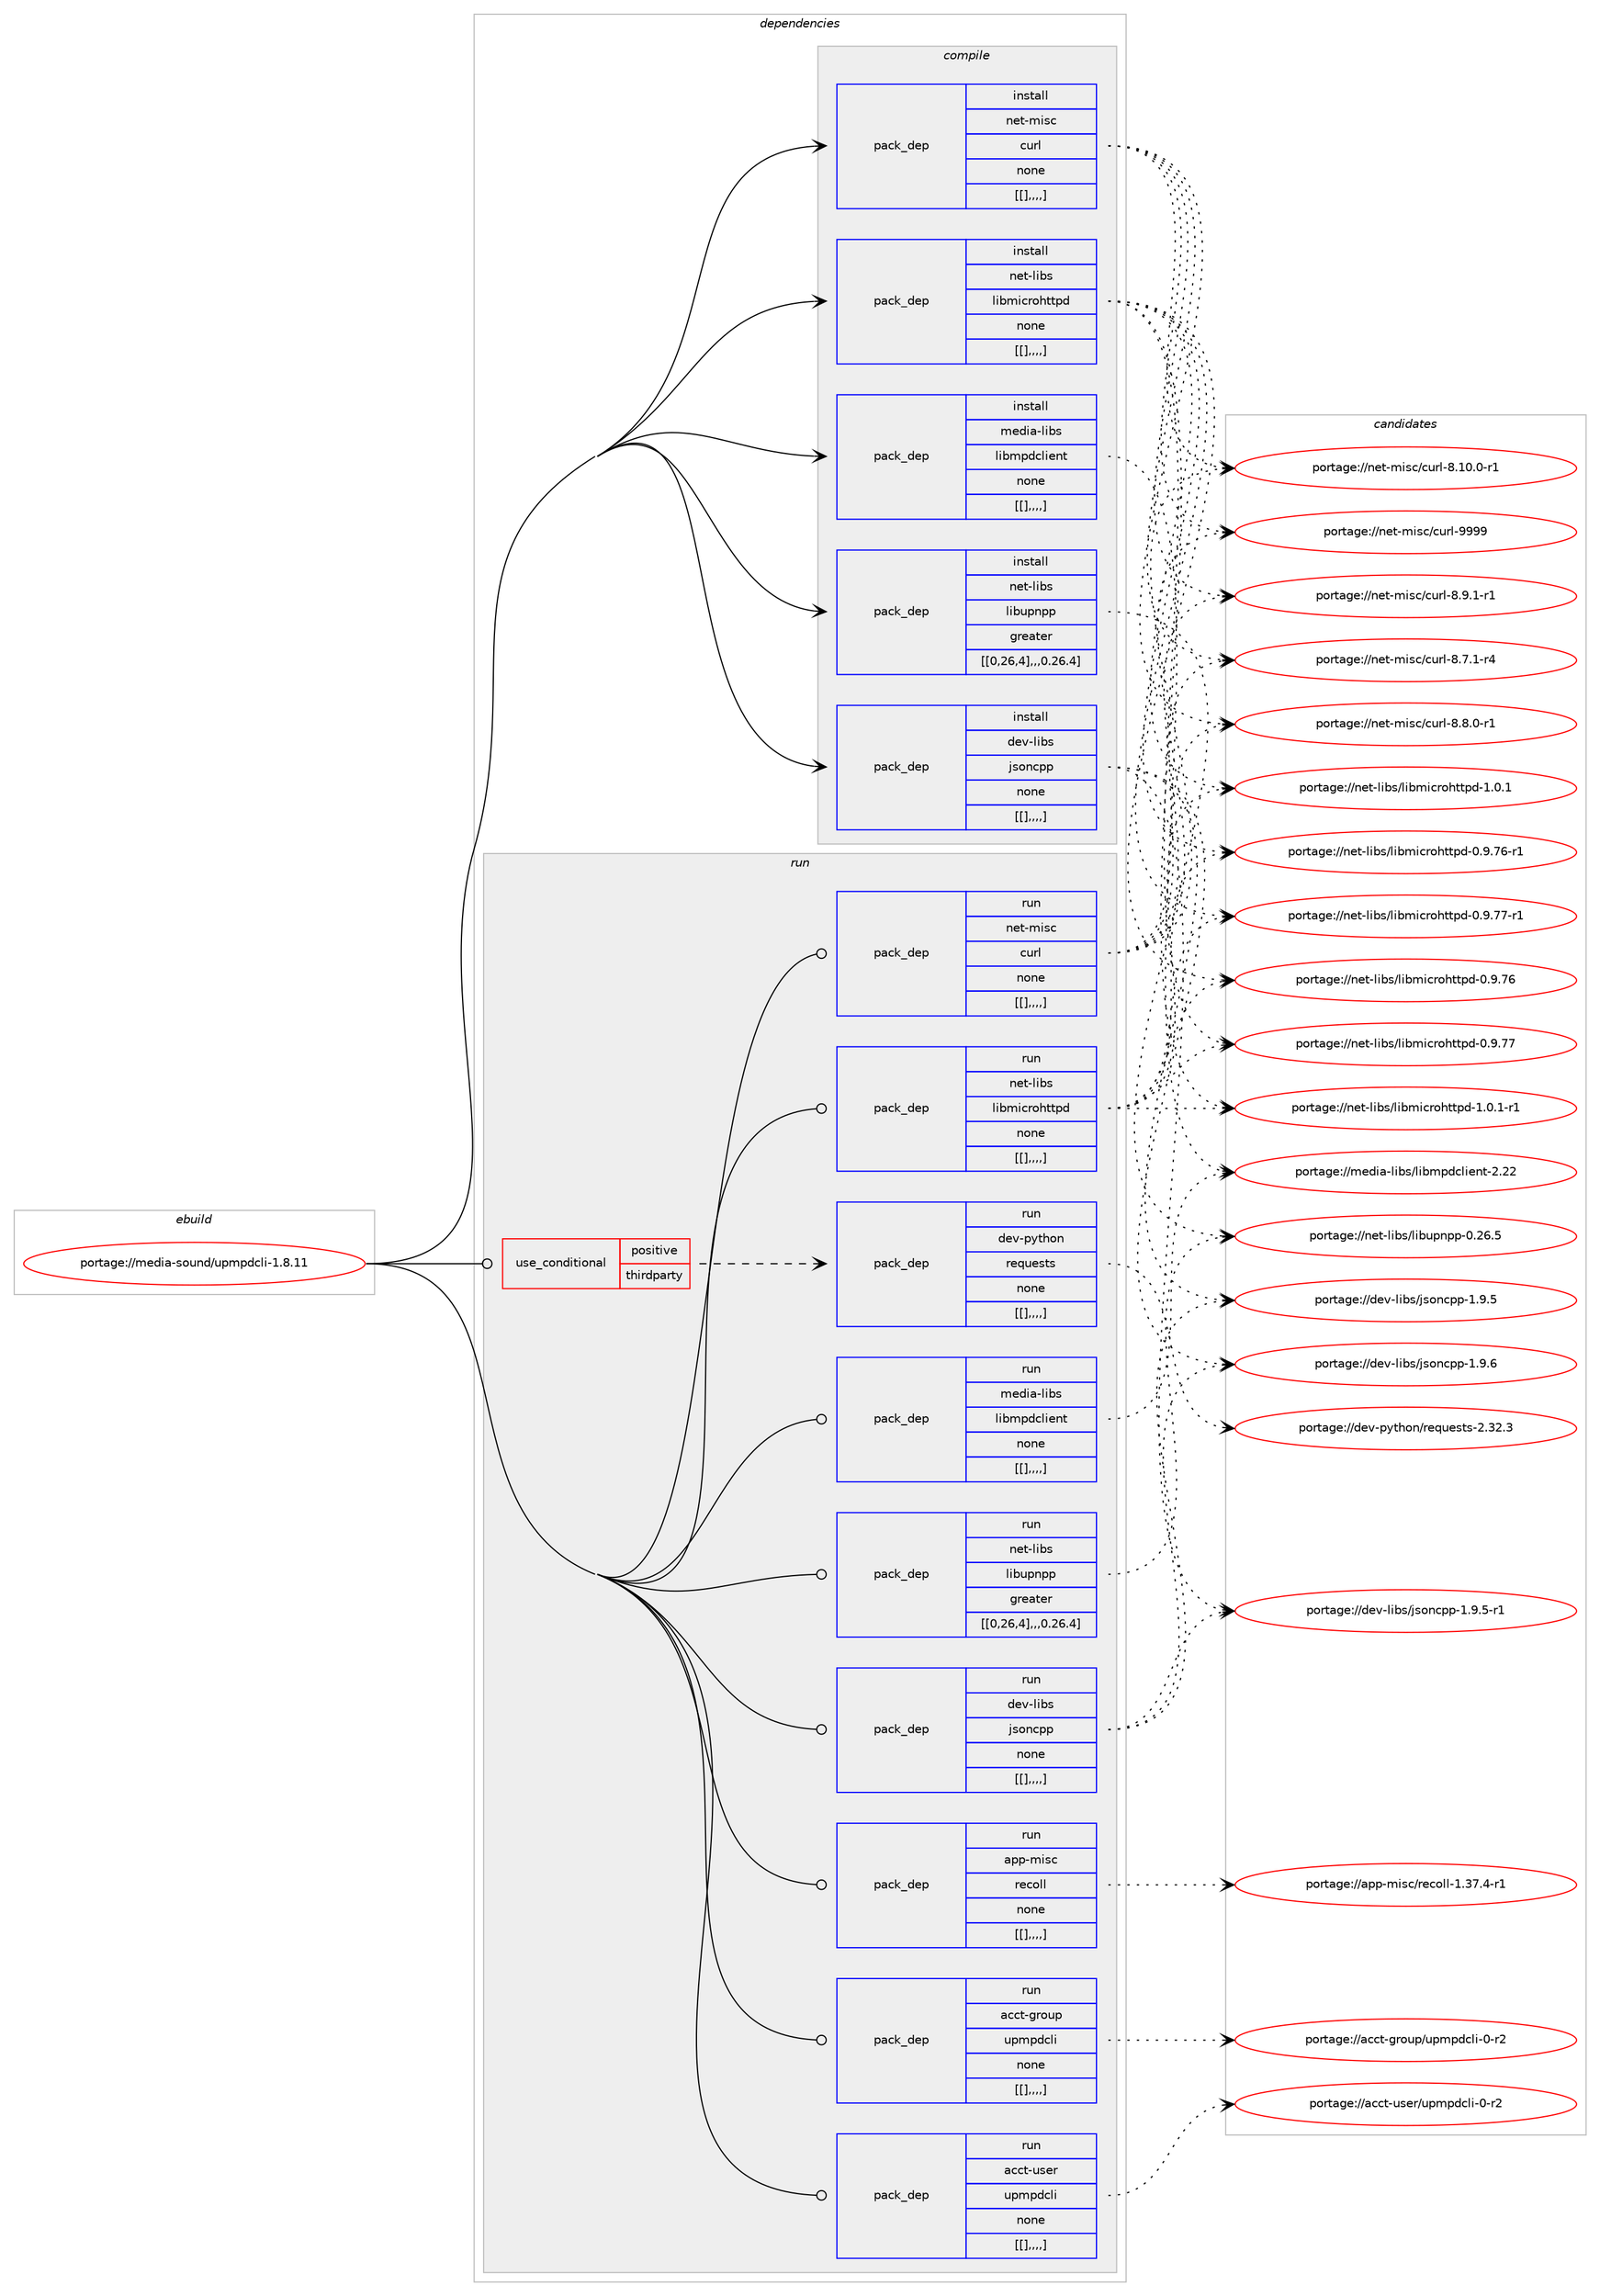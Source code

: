 digraph prolog {

# *************
# Graph options
# *************

newrank=true;
concentrate=true;
compound=true;
graph [rankdir=LR,fontname=Helvetica,fontsize=10,ranksep=1.5];#, ranksep=2.5, nodesep=0.2];
edge  [arrowhead=vee];
node  [fontname=Helvetica,fontsize=10];

# **********
# The ebuild
# **********

subgraph cluster_leftcol {
color=gray;
label=<<i>ebuild</i>>;
id [label="portage://media-sound/upmpdcli-1.8.11", color=red, width=4, href="../media-sound/upmpdcli-1.8.11.svg"];
}

# ****************
# The dependencies
# ****************

subgraph cluster_midcol {
color=gray;
label=<<i>dependencies</i>>;
subgraph cluster_compile {
fillcolor="#eeeeee";
style=filled;
label=<<i>compile</i>>;
subgraph pack251194 {
dependency339700 [label=<<TABLE BORDER="0" CELLBORDER="1" CELLSPACING="0" CELLPADDING="4" WIDTH="220"><TR><TD ROWSPAN="6" CELLPADDING="30">pack_dep</TD></TR><TR><TD WIDTH="110">install</TD></TR><TR><TD>dev-libs</TD></TR><TR><TD>jsoncpp</TD></TR><TR><TD>none</TD></TR><TR><TD>[[],,,,]</TD></TR></TABLE>>, shape=none, color=blue];
}
id:e -> dependency339700:w [weight=20,style="solid",arrowhead="vee"];
subgraph pack251195 {
dependency339701 [label=<<TABLE BORDER="0" CELLBORDER="1" CELLSPACING="0" CELLPADDING="4" WIDTH="220"><TR><TD ROWSPAN="6" CELLPADDING="30">pack_dep</TD></TR><TR><TD WIDTH="110">install</TD></TR><TR><TD>media-libs</TD></TR><TR><TD>libmpdclient</TD></TR><TR><TD>none</TD></TR><TR><TD>[[],,,,]</TD></TR></TABLE>>, shape=none, color=blue];
}
id:e -> dependency339701:w [weight=20,style="solid",arrowhead="vee"];
subgraph pack251196 {
dependency339702 [label=<<TABLE BORDER="0" CELLBORDER="1" CELLSPACING="0" CELLPADDING="4" WIDTH="220"><TR><TD ROWSPAN="6" CELLPADDING="30">pack_dep</TD></TR><TR><TD WIDTH="110">install</TD></TR><TR><TD>net-libs</TD></TR><TR><TD>libmicrohttpd</TD></TR><TR><TD>none</TD></TR><TR><TD>[[],,,,]</TD></TR></TABLE>>, shape=none, color=blue];
}
id:e -> dependency339702:w [weight=20,style="solid",arrowhead="vee"];
subgraph pack251197 {
dependency339703 [label=<<TABLE BORDER="0" CELLBORDER="1" CELLSPACING="0" CELLPADDING="4" WIDTH="220"><TR><TD ROWSPAN="6" CELLPADDING="30">pack_dep</TD></TR><TR><TD WIDTH="110">install</TD></TR><TR><TD>net-libs</TD></TR><TR><TD>libupnpp</TD></TR><TR><TD>greater</TD></TR><TR><TD>[[0,26,4],,,0.26.4]</TD></TR></TABLE>>, shape=none, color=blue];
}
id:e -> dependency339703:w [weight=20,style="solid",arrowhead="vee"];
subgraph pack251198 {
dependency339704 [label=<<TABLE BORDER="0" CELLBORDER="1" CELLSPACING="0" CELLPADDING="4" WIDTH="220"><TR><TD ROWSPAN="6" CELLPADDING="30">pack_dep</TD></TR><TR><TD WIDTH="110">install</TD></TR><TR><TD>net-misc</TD></TR><TR><TD>curl</TD></TR><TR><TD>none</TD></TR><TR><TD>[[],,,,]</TD></TR></TABLE>>, shape=none, color=blue];
}
id:e -> dependency339704:w [weight=20,style="solid",arrowhead="vee"];
}
subgraph cluster_compileandrun {
fillcolor="#eeeeee";
style=filled;
label=<<i>compile and run</i>>;
}
subgraph cluster_run {
fillcolor="#eeeeee";
style=filled;
label=<<i>run</i>>;
subgraph cond85859 {
dependency339705 [label=<<TABLE BORDER="0" CELLBORDER="1" CELLSPACING="0" CELLPADDING="4"><TR><TD ROWSPAN="3" CELLPADDING="10">use_conditional</TD></TR><TR><TD>positive</TD></TR><TR><TD>thirdparty</TD></TR></TABLE>>, shape=none, color=red];
subgraph pack251199 {
dependency339706 [label=<<TABLE BORDER="0" CELLBORDER="1" CELLSPACING="0" CELLPADDING="4" WIDTH="220"><TR><TD ROWSPAN="6" CELLPADDING="30">pack_dep</TD></TR><TR><TD WIDTH="110">run</TD></TR><TR><TD>dev-python</TD></TR><TR><TD>requests</TD></TR><TR><TD>none</TD></TR><TR><TD>[[],,,,]</TD></TR></TABLE>>, shape=none, color=blue];
}
dependency339705:e -> dependency339706:w [weight=20,style="dashed",arrowhead="vee"];
}
id:e -> dependency339705:w [weight=20,style="solid",arrowhead="odot"];
subgraph pack251200 {
dependency339707 [label=<<TABLE BORDER="0" CELLBORDER="1" CELLSPACING="0" CELLPADDING="4" WIDTH="220"><TR><TD ROWSPAN="6" CELLPADDING="30">pack_dep</TD></TR><TR><TD WIDTH="110">run</TD></TR><TR><TD>acct-group</TD></TR><TR><TD>upmpdcli</TD></TR><TR><TD>none</TD></TR><TR><TD>[[],,,,]</TD></TR></TABLE>>, shape=none, color=blue];
}
id:e -> dependency339707:w [weight=20,style="solid",arrowhead="odot"];
subgraph pack251201 {
dependency339708 [label=<<TABLE BORDER="0" CELLBORDER="1" CELLSPACING="0" CELLPADDING="4" WIDTH="220"><TR><TD ROWSPAN="6" CELLPADDING="30">pack_dep</TD></TR><TR><TD WIDTH="110">run</TD></TR><TR><TD>acct-user</TD></TR><TR><TD>upmpdcli</TD></TR><TR><TD>none</TD></TR><TR><TD>[[],,,,]</TD></TR></TABLE>>, shape=none, color=blue];
}
id:e -> dependency339708:w [weight=20,style="solid",arrowhead="odot"];
subgraph pack251202 {
dependency339709 [label=<<TABLE BORDER="0" CELLBORDER="1" CELLSPACING="0" CELLPADDING="4" WIDTH="220"><TR><TD ROWSPAN="6" CELLPADDING="30">pack_dep</TD></TR><TR><TD WIDTH="110">run</TD></TR><TR><TD>app-misc</TD></TR><TR><TD>recoll</TD></TR><TR><TD>none</TD></TR><TR><TD>[[],,,,]</TD></TR></TABLE>>, shape=none, color=blue];
}
id:e -> dependency339709:w [weight=20,style="solid",arrowhead="odot"];
subgraph pack251203 {
dependency339710 [label=<<TABLE BORDER="0" CELLBORDER="1" CELLSPACING="0" CELLPADDING="4" WIDTH="220"><TR><TD ROWSPAN="6" CELLPADDING="30">pack_dep</TD></TR><TR><TD WIDTH="110">run</TD></TR><TR><TD>dev-libs</TD></TR><TR><TD>jsoncpp</TD></TR><TR><TD>none</TD></TR><TR><TD>[[],,,,]</TD></TR></TABLE>>, shape=none, color=blue];
}
id:e -> dependency339710:w [weight=20,style="solid",arrowhead="odot"];
subgraph pack251204 {
dependency339711 [label=<<TABLE BORDER="0" CELLBORDER="1" CELLSPACING="0" CELLPADDING="4" WIDTH="220"><TR><TD ROWSPAN="6" CELLPADDING="30">pack_dep</TD></TR><TR><TD WIDTH="110">run</TD></TR><TR><TD>media-libs</TD></TR><TR><TD>libmpdclient</TD></TR><TR><TD>none</TD></TR><TR><TD>[[],,,,]</TD></TR></TABLE>>, shape=none, color=blue];
}
id:e -> dependency339711:w [weight=20,style="solid",arrowhead="odot"];
subgraph pack251205 {
dependency339712 [label=<<TABLE BORDER="0" CELLBORDER="1" CELLSPACING="0" CELLPADDING="4" WIDTH="220"><TR><TD ROWSPAN="6" CELLPADDING="30">pack_dep</TD></TR><TR><TD WIDTH="110">run</TD></TR><TR><TD>net-libs</TD></TR><TR><TD>libmicrohttpd</TD></TR><TR><TD>none</TD></TR><TR><TD>[[],,,,]</TD></TR></TABLE>>, shape=none, color=blue];
}
id:e -> dependency339712:w [weight=20,style="solid",arrowhead="odot"];
subgraph pack251206 {
dependency339713 [label=<<TABLE BORDER="0" CELLBORDER="1" CELLSPACING="0" CELLPADDING="4" WIDTH="220"><TR><TD ROWSPAN="6" CELLPADDING="30">pack_dep</TD></TR><TR><TD WIDTH="110">run</TD></TR><TR><TD>net-libs</TD></TR><TR><TD>libupnpp</TD></TR><TR><TD>greater</TD></TR><TR><TD>[[0,26,4],,,0.26.4]</TD></TR></TABLE>>, shape=none, color=blue];
}
id:e -> dependency339713:w [weight=20,style="solid",arrowhead="odot"];
subgraph pack251207 {
dependency339714 [label=<<TABLE BORDER="0" CELLBORDER="1" CELLSPACING="0" CELLPADDING="4" WIDTH="220"><TR><TD ROWSPAN="6" CELLPADDING="30">pack_dep</TD></TR><TR><TD WIDTH="110">run</TD></TR><TR><TD>net-misc</TD></TR><TR><TD>curl</TD></TR><TR><TD>none</TD></TR><TR><TD>[[],,,,]</TD></TR></TABLE>>, shape=none, color=blue];
}
id:e -> dependency339714:w [weight=20,style="solid",arrowhead="odot"];
}
}

# **************
# The candidates
# **************

subgraph cluster_choices {
rank=same;
color=gray;
label=<<i>candidates</i>>;

subgraph choice251194 {
color=black;
nodesep=1;
choice10010111845108105981154710611511111099112112454946574654 [label="portage://dev-libs/jsoncpp-1.9.6", color=red, width=4,href="../dev-libs/jsoncpp-1.9.6.svg"];
choice100101118451081059811547106115111110991121124549465746534511449 [label="portage://dev-libs/jsoncpp-1.9.5-r1", color=red, width=4,href="../dev-libs/jsoncpp-1.9.5-r1.svg"];
choice10010111845108105981154710611511111099112112454946574653 [label="portage://dev-libs/jsoncpp-1.9.5", color=red, width=4,href="../dev-libs/jsoncpp-1.9.5.svg"];
dependency339700:e -> choice10010111845108105981154710611511111099112112454946574654:w [style=dotted,weight="100"];
dependency339700:e -> choice100101118451081059811547106115111110991121124549465746534511449:w [style=dotted,weight="100"];
dependency339700:e -> choice10010111845108105981154710611511111099112112454946574653:w [style=dotted,weight="100"];
}
subgraph choice251195 {
color=black;
nodesep=1;
choice1091011001059745108105981154710810598109112100991081051011101164550465050 [label="portage://media-libs/libmpdclient-2.22", color=red, width=4,href="../media-libs/libmpdclient-2.22.svg"];
dependency339701:e -> choice1091011001059745108105981154710810598109112100991081051011101164550465050:w [style=dotted,weight="100"];
}
subgraph choice251196 {
color=black;
nodesep=1;
choice11010111645108105981154710810598109105991141111041161161121004549464846494511449 [label="portage://net-libs/libmicrohttpd-1.0.1-r1", color=red, width=4,href="../net-libs/libmicrohttpd-1.0.1-r1.svg"];
choice1101011164510810598115471081059810910599114111104116116112100454946484649 [label="portage://net-libs/libmicrohttpd-1.0.1", color=red, width=4,href="../net-libs/libmicrohttpd-1.0.1.svg"];
choice1101011164510810598115471081059810910599114111104116116112100454846574655554511449 [label="portage://net-libs/libmicrohttpd-0.9.77-r1", color=red, width=4,href="../net-libs/libmicrohttpd-0.9.77-r1.svg"];
choice110101116451081059811547108105981091059911411110411611611210045484657465555 [label="portage://net-libs/libmicrohttpd-0.9.77", color=red, width=4,href="../net-libs/libmicrohttpd-0.9.77.svg"];
choice1101011164510810598115471081059810910599114111104116116112100454846574655544511449 [label="portage://net-libs/libmicrohttpd-0.9.76-r1", color=red, width=4,href="../net-libs/libmicrohttpd-0.9.76-r1.svg"];
choice110101116451081059811547108105981091059911411110411611611210045484657465554 [label="portage://net-libs/libmicrohttpd-0.9.76", color=red, width=4,href="../net-libs/libmicrohttpd-0.9.76.svg"];
dependency339702:e -> choice11010111645108105981154710810598109105991141111041161161121004549464846494511449:w [style=dotted,weight="100"];
dependency339702:e -> choice1101011164510810598115471081059810910599114111104116116112100454946484649:w [style=dotted,weight="100"];
dependency339702:e -> choice1101011164510810598115471081059810910599114111104116116112100454846574655554511449:w [style=dotted,weight="100"];
dependency339702:e -> choice110101116451081059811547108105981091059911411110411611611210045484657465555:w [style=dotted,weight="100"];
dependency339702:e -> choice1101011164510810598115471081059810910599114111104116116112100454846574655544511449:w [style=dotted,weight="100"];
dependency339702:e -> choice110101116451081059811547108105981091059911411110411611611210045484657465554:w [style=dotted,weight="100"];
}
subgraph choice251197 {
color=black;
nodesep=1;
choice1101011164510810598115471081059811711211011211245484650544653 [label="portage://net-libs/libupnpp-0.26.5", color=red, width=4,href="../net-libs/libupnpp-0.26.5.svg"];
dependency339703:e -> choice1101011164510810598115471081059811711211011211245484650544653:w [style=dotted,weight="100"];
}
subgraph choice251198 {
color=black;
nodesep=1;
choice110101116451091051159947991171141084557575757 [label="portage://net-misc/curl-9999", color=red, width=4,href="../net-misc/curl-9999.svg"];
choice11010111645109105115994799117114108455646494846484511449 [label="portage://net-misc/curl-8.10.0-r1", color=red, width=4,href="../net-misc/curl-8.10.0-r1.svg"];
choice110101116451091051159947991171141084556465746494511449 [label="portage://net-misc/curl-8.9.1-r1", color=red, width=4,href="../net-misc/curl-8.9.1-r1.svg"];
choice110101116451091051159947991171141084556465646484511449 [label="portage://net-misc/curl-8.8.0-r1", color=red, width=4,href="../net-misc/curl-8.8.0-r1.svg"];
choice110101116451091051159947991171141084556465546494511452 [label="portage://net-misc/curl-8.7.1-r4", color=red, width=4,href="../net-misc/curl-8.7.1-r4.svg"];
dependency339704:e -> choice110101116451091051159947991171141084557575757:w [style=dotted,weight="100"];
dependency339704:e -> choice11010111645109105115994799117114108455646494846484511449:w [style=dotted,weight="100"];
dependency339704:e -> choice110101116451091051159947991171141084556465746494511449:w [style=dotted,weight="100"];
dependency339704:e -> choice110101116451091051159947991171141084556465646484511449:w [style=dotted,weight="100"];
dependency339704:e -> choice110101116451091051159947991171141084556465546494511452:w [style=dotted,weight="100"];
}
subgraph choice251199 {
color=black;
nodesep=1;
choice100101118451121211161041111104711410111311710111511611545504651504651 [label="portage://dev-python/requests-2.32.3", color=red, width=4,href="../dev-python/requests-2.32.3.svg"];
dependency339706:e -> choice100101118451121211161041111104711410111311710111511611545504651504651:w [style=dotted,weight="100"];
}
subgraph choice251200 {
color=black;
nodesep=1;
choice97999911645103114111117112471171121091121009910810545484511450 [label="portage://acct-group/upmpdcli-0-r2", color=red, width=4,href="../acct-group/upmpdcli-0-r2.svg"];
dependency339707:e -> choice97999911645103114111117112471171121091121009910810545484511450:w [style=dotted,weight="100"];
}
subgraph choice251201 {
color=black;
nodesep=1;
choice97999911645117115101114471171121091121009910810545484511450 [label="portage://acct-user/upmpdcli-0-r2", color=red, width=4,href="../acct-user/upmpdcli-0-r2.svg"];
dependency339708:e -> choice97999911645117115101114471171121091121009910810545484511450:w [style=dotted,weight="100"];
}
subgraph choice251202 {
color=black;
nodesep=1;
choice9711211245109105115994711410199111108108454946515546524511449 [label="portage://app-misc/recoll-1.37.4-r1", color=red, width=4,href="../app-misc/recoll-1.37.4-r1.svg"];
dependency339709:e -> choice9711211245109105115994711410199111108108454946515546524511449:w [style=dotted,weight="100"];
}
subgraph choice251203 {
color=black;
nodesep=1;
choice10010111845108105981154710611511111099112112454946574654 [label="portage://dev-libs/jsoncpp-1.9.6", color=red, width=4,href="../dev-libs/jsoncpp-1.9.6.svg"];
choice100101118451081059811547106115111110991121124549465746534511449 [label="portage://dev-libs/jsoncpp-1.9.5-r1", color=red, width=4,href="../dev-libs/jsoncpp-1.9.5-r1.svg"];
choice10010111845108105981154710611511111099112112454946574653 [label="portage://dev-libs/jsoncpp-1.9.5", color=red, width=4,href="../dev-libs/jsoncpp-1.9.5.svg"];
dependency339710:e -> choice10010111845108105981154710611511111099112112454946574654:w [style=dotted,weight="100"];
dependency339710:e -> choice100101118451081059811547106115111110991121124549465746534511449:w [style=dotted,weight="100"];
dependency339710:e -> choice10010111845108105981154710611511111099112112454946574653:w [style=dotted,weight="100"];
}
subgraph choice251204 {
color=black;
nodesep=1;
choice1091011001059745108105981154710810598109112100991081051011101164550465050 [label="portage://media-libs/libmpdclient-2.22", color=red, width=4,href="../media-libs/libmpdclient-2.22.svg"];
dependency339711:e -> choice1091011001059745108105981154710810598109112100991081051011101164550465050:w [style=dotted,weight="100"];
}
subgraph choice251205 {
color=black;
nodesep=1;
choice11010111645108105981154710810598109105991141111041161161121004549464846494511449 [label="portage://net-libs/libmicrohttpd-1.0.1-r1", color=red, width=4,href="../net-libs/libmicrohttpd-1.0.1-r1.svg"];
choice1101011164510810598115471081059810910599114111104116116112100454946484649 [label="portage://net-libs/libmicrohttpd-1.0.1", color=red, width=4,href="../net-libs/libmicrohttpd-1.0.1.svg"];
choice1101011164510810598115471081059810910599114111104116116112100454846574655554511449 [label="portage://net-libs/libmicrohttpd-0.9.77-r1", color=red, width=4,href="../net-libs/libmicrohttpd-0.9.77-r1.svg"];
choice110101116451081059811547108105981091059911411110411611611210045484657465555 [label="portage://net-libs/libmicrohttpd-0.9.77", color=red, width=4,href="../net-libs/libmicrohttpd-0.9.77.svg"];
choice1101011164510810598115471081059810910599114111104116116112100454846574655544511449 [label="portage://net-libs/libmicrohttpd-0.9.76-r1", color=red, width=4,href="../net-libs/libmicrohttpd-0.9.76-r1.svg"];
choice110101116451081059811547108105981091059911411110411611611210045484657465554 [label="portage://net-libs/libmicrohttpd-0.9.76", color=red, width=4,href="../net-libs/libmicrohttpd-0.9.76.svg"];
dependency339712:e -> choice11010111645108105981154710810598109105991141111041161161121004549464846494511449:w [style=dotted,weight="100"];
dependency339712:e -> choice1101011164510810598115471081059810910599114111104116116112100454946484649:w [style=dotted,weight="100"];
dependency339712:e -> choice1101011164510810598115471081059810910599114111104116116112100454846574655554511449:w [style=dotted,weight="100"];
dependency339712:e -> choice110101116451081059811547108105981091059911411110411611611210045484657465555:w [style=dotted,weight="100"];
dependency339712:e -> choice1101011164510810598115471081059810910599114111104116116112100454846574655544511449:w [style=dotted,weight="100"];
dependency339712:e -> choice110101116451081059811547108105981091059911411110411611611210045484657465554:w [style=dotted,weight="100"];
}
subgraph choice251206 {
color=black;
nodesep=1;
choice1101011164510810598115471081059811711211011211245484650544653 [label="portage://net-libs/libupnpp-0.26.5", color=red, width=4,href="../net-libs/libupnpp-0.26.5.svg"];
dependency339713:e -> choice1101011164510810598115471081059811711211011211245484650544653:w [style=dotted,weight="100"];
}
subgraph choice251207 {
color=black;
nodesep=1;
choice110101116451091051159947991171141084557575757 [label="portage://net-misc/curl-9999", color=red, width=4,href="../net-misc/curl-9999.svg"];
choice11010111645109105115994799117114108455646494846484511449 [label="portage://net-misc/curl-8.10.0-r1", color=red, width=4,href="../net-misc/curl-8.10.0-r1.svg"];
choice110101116451091051159947991171141084556465746494511449 [label="portage://net-misc/curl-8.9.1-r1", color=red, width=4,href="../net-misc/curl-8.9.1-r1.svg"];
choice110101116451091051159947991171141084556465646484511449 [label="portage://net-misc/curl-8.8.0-r1", color=red, width=4,href="../net-misc/curl-8.8.0-r1.svg"];
choice110101116451091051159947991171141084556465546494511452 [label="portage://net-misc/curl-8.7.1-r4", color=red, width=4,href="../net-misc/curl-8.7.1-r4.svg"];
dependency339714:e -> choice110101116451091051159947991171141084557575757:w [style=dotted,weight="100"];
dependency339714:e -> choice11010111645109105115994799117114108455646494846484511449:w [style=dotted,weight="100"];
dependency339714:e -> choice110101116451091051159947991171141084556465746494511449:w [style=dotted,weight="100"];
dependency339714:e -> choice110101116451091051159947991171141084556465646484511449:w [style=dotted,weight="100"];
dependency339714:e -> choice110101116451091051159947991171141084556465546494511452:w [style=dotted,weight="100"];
}
}

}
